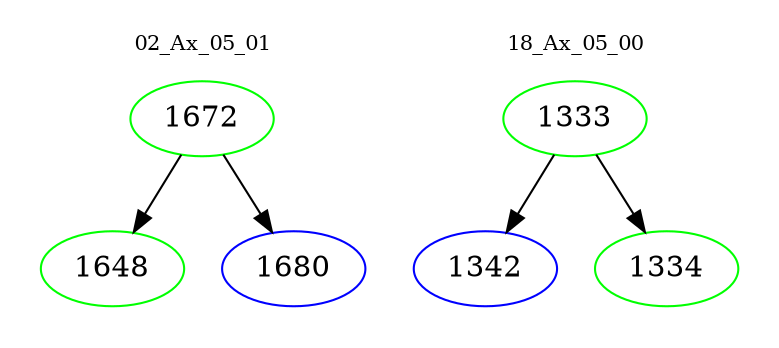 digraph{
subgraph cluster_0 {
color = white
label = "02_Ax_05_01";
fontsize=10;
T0_1672 [label="1672", color="green"]
T0_1672 -> T0_1648 [color="black"]
T0_1648 [label="1648", color="green"]
T0_1672 -> T0_1680 [color="black"]
T0_1680 [label="1680", color="blue"]
}
subgraph cluster_1 {
color = white
label = "18_Ax_05_00";
fontsize=10;
T1_1333 [label="1333", color="green"]
T1_1333 -> T1_1342 [color="black"]
T1_1342 [label="1342", color="blue"]
T1_1333 -> T1_1334 [color="black"]
T1_1334 [label="1334", color="green"]
}
}
